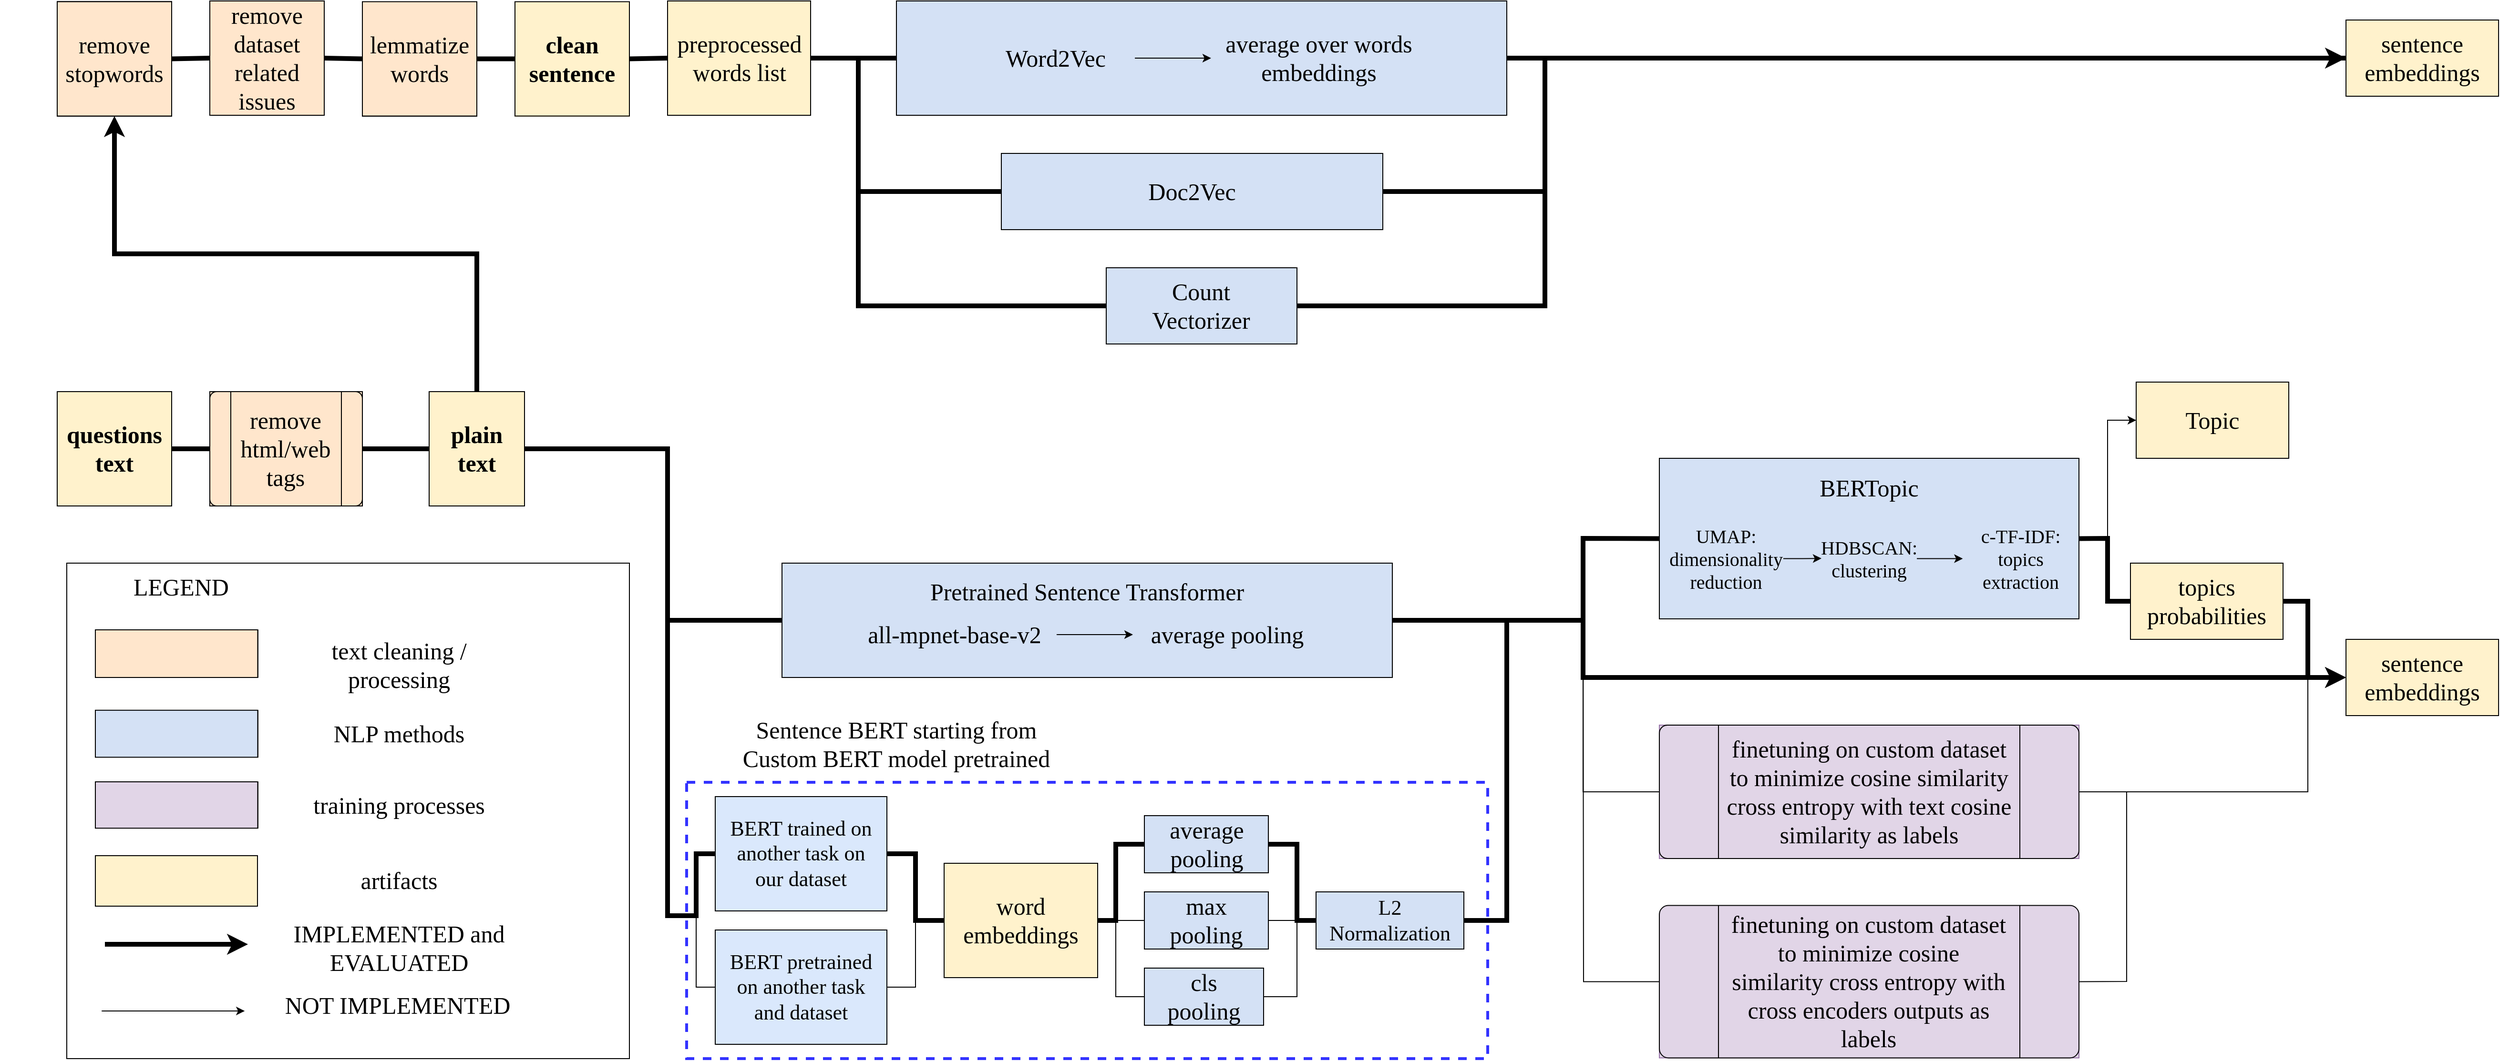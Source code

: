 <mxfile version="16.5.4" type="device"><diagram id="nDeZhJGPXsyKJvz89PCt" name="Page-1"><mxGraphModel dx="3961" dy="2309" grid="1" gridSize="10" guides="1" tooltips="1" connect="1" arrows="1" fold="1" page="1" pageScale="1" pageWidth="827" pageHeight="1169" math="0" shadow="0"><root><mxCell id="0"/><mxCell id="1" parent="0"/><mxCell id="hcBKe-42kqbEpDdULv_5-1" value="" style="group;fontFamily=Times New Roman;fontSize=25;" parent="1" vertex="1" connectable="0"><mxGeometry x="-1000" y="510" width="560" height="450" as="geometry"/></mxCell><mxCell id="hcBKe-42kqbEpDdULv_5-4" value="" style="rounded=0;whiteSpace=wrap;html=1;fontFamily=Times New Roman;fontSize=25;" parent="hcBKe-42kqbEpDdULv_5-1" vertex="1"><mxGeometry x="-30" y="-70" width="590" height="520" as="geometry"/></mxCell><mxCell id="NNbQHf550vKcwwoaudly-196" value="" style="verticalLabelPosition=bottom;verticalAlign=top;html=1;shape=process;whiteSpace=wrap;rounded=1;size=0;arcSize=0;fillColor=#ffe6cc;fontSize=25;strokeColor=#000000;fontStyle=0;fontFamily=Times New Roman;" parent="hcBKe-42kqbEpDdULv_5-1" vertex="1"><mxGeometry width="170.36" height="50" as="geometry"/></mxCell><mxCell id="NNbQHf550vKcwwoaudly-198" value="text cleaning / processing" style="text;html=1;strokeColor=none;fillColor=none;align=center;verticalAlign=middle;whiteSpace=wrap;rounded=0;dashed=1;fontFamily=Times New Roman;fontSize=25;fontStyle=0" parent="hcBKe-42kqbEpDdULv_5-1" vertex="1"><mxGeometry x="200.003" y="23.056" width="236.607" height="27.667" as="geometry"/></mxCell><mxCell id="NNbQHf550vKcwwoaudly-199" value="" style="verticalLabelPosition=bottom;verticalAlign=top;html=1;shape=process;whiteSpace=wrap;rounded=1;size=0;arcSize=0;fillColor=#D4E1F5;fontSize=25;strokeColor=#000000;fontStyle=0;fontFamily=Times New Roman;" parent="hcBKe-42kqbEpDdULv_5-1" vertex="1"><mxGeometry y="84.39" width="170.36" height="49.33" as="geometry"/></mxCell><mxCell id="NNbQHf550vKcwwoaudly-201" value="NLP methods" style="text;html=1;strokeColor=none;fillColor=none;align=center;verticalAlign=middle;whiteSpace=wrap;rounded=0;dashed=1;fontFamily=Times New Roman;fontSize=25;fontStyle=0" parent="hcBKe-42kqbEpDdULv_5-1" vertex="1"><mxGeometry x="200.003" y="95.222" width="236.607" height="27.667" as="geometry"/></mxCell><mxCell id="NNbQHf550vKcwwoaudly-202" value="" style="verticalLabelPosition=bottom;verticalAlign=top;html=1;shape=process;whiteSpace=wrap;rounded=1;size=0;arcSize=0;fillColor=#e1d5e7;fontSize=25;strokeColor=#000000;fontStyle=0;fontFamily=Times New Roman;" parent="hcBKe-42kqbEpDdULv_5-1" vertex="1"><mxGeometry y="159.5" width="170.36" height="48.67" as="geometry"/></mxCell><mxCell id="NNbQHf550vKcwwoaudly-204" value="training processes" style="text;html=1;strokeColor=none;fillColor=none;align=center;verticalAlign=middle;whiteSpace=wrap;rounded=0;dashed=1;fontFamily=Times New Roman;fontSize=25;fontStyle=0" parent="hcBKe-42kqbEpDdULv_5-1" vertex="1"><mxGeometry x="200.003" y="169.999" width="236.607" height="27.667" as="geometry"/></mxCell><mxCell id="NNbQHf550vKcwwoaudly-207" value="artifacts" style="text;html=1;strokeColor=none;fillColor=none;align=center;verticalAlign=middle;whiteSpace=wrap;rounded=0;dashed=1;fontFamily=Times New Roman;fontSize=25;" parent="hcBKe-42kqbEpDdULv_5-1" vertex="1"><mxGeometry x="200.003" y="249.666" width="236.607" height="27.667" as="geometry"/></mxCell><mxCell id="NNbQHf550vKcwwoaudly-208" value="" style="group;fillColor=#fff2cc;strokeColor=#d6b656;fontSize=25;fontFamily=Times New Roman;" parent="hcBKe-42kqbEpDdULv_5-1" vertex="1" connectable="0"><mxGeometry x="14.2" y="237" width="150" height="53" as="geometry"/></mxCell><mxCell id="NNbQHf550vKcwwoaudly-209" value="" style="rounded=0;whiteSpace=wrap;html=1;fillColor=#FFF2CC;fontSize=25;fontFamily=Times New Roman;" parent="NNbQHf550vKcwwoaudly-208" vertex="1"><mxGeometry x="-14.2" width="170" height="53" as="geometry"/></mxCell><mxCell id="EzUoiIxfCFJg-sRHyLlN-47" value="IMPLEMENTED and EVALUATED" style="text;html=1;strokeColor=none;fillColor=none;align=center;verticalAlign=middle;whiteSpace=wrap;rounded=0;dashed=1;fontFamily=Times New Roman;fontSize=25;" vertex="1" parent="hcBKe-42kqbEpDdULv_5-1"><mxGeometry x="200.003" y="319.996" width="236.607" height="27.667" as="geometry"/></mxCell><mxCell id="EzUoiIxfCFJg-sRHyLlN-49" value="NOT IMPLEMENTED" style="text;html=1;strokeColor=none;fillColor=none;align=center;verticalAlign=middle;whiteSpace=wrap;rounded=0;dashed=1;fontFamily=Times New Roman;fontSize=25;" vertex="1" parent="hcBKe-42kqbEpDdULv_5-1"><mxGeometry x="196.61" y="380" width="240" height="27.67" as="geometry"/></mxCell><mxCell id="NNbQHf550vKcwwoaudly-92" value="" style="rounded=0;whiteSpace=wrap;html=1;fontSize=25;dashed=1;strokeWidth=3;fillColor=none;strokeColor=#3333FF;fontStyle=0;fontFamily=Times New Roman;" parent="1" vertex="1"><mxGeometry x="-380" y="670" width="840" height="290" as="geometry"/></mxCell><mxCell id="KlEuVVVh2G8_SpMpbiah-8" value="" style="group;fillColor=#fff2cc;strokeColor=#d6b656;fontSize=25;fontStyle=0;fontFamily=Times New Roman;" parent="1" vertex="1" connectable="0"><mxGeometry x="-1040" y="260" width="120" height="120" as="geometry"/></mxCell><mxCell id="KlEuVVVh2G8_SpMpbiah-6" value="" style="rounded=0;whiteSpace=wrap;html=1;fillColor=#FFF2CC;fontSize=25;fontStyle=0;fontFamily=Times New Roman;" parent="KlEuVVVh2G8_SpMpbiah-8" vertex="1"><mxGeometry width="120" height="120.0" as="geometry"/></mxCell><mxCell id="KlEuVVVh2G8_SpMpbiah-7" value="&lt;span style=&quot;font-size: 25px;&quot;&gt;questions text&lt;br style=&quot;font-size: 25px;&quot;&gt;&lt;/span&gt;" style="text;html=1;strokeColor=none;fillColor=none;align=center;verticalAlign=middle;whiteSpace=wrap;rounded=0;fontSize=25;fontStyle=1;fontFamily=Times New Roman;" parent="KlEuVVVh2G8_SpMpbiah-8" vertex="1"><mxGeometry x="30" y="30.0" width="60" height="60.0" as="geometry"/></mxCell><mxCell id="KlEuVVVh2G8_SpMpbiah-15" value="" style="endArrow=none;html=1;rounded=0;entryX=0;entryY=0.5;entryDx=0;entryDy=0;fontSize=25;fontStyle=0;fontFamily=Times New Roman;strokeWidth=5;" parent="1" target="2s_SapKB533Y1d94DlZl-34" edge="1"><mxGeometry width="50" height="50" relative="1" as="geometry"><mxPoint x="-400" y="430" as="sourcePoint"/><mxPoint x="-320" y="450" as="targetPoint"/><Array as="points"><mxPoint x="-400" y="500"/></Array></mxGeometry></mxCell><mxCell id="KlEuVVVh2G8_SpMpbiah-49" value="" style="group;fillColor=#ffe6cc;strokeColor=#000000;fontSize=25;fontStyle=0;fontFamily=Times New Roman;" parent="1" vertex="1" connectable="0"><mxGeometry x="-1040" y="-149.23" width="120" height="120" as="geometry"/></mxCell><mxCell id="KlEuVVVh2G8_SpMpbiah-55" value="" style="group;fillColor=#ffe6cc;strokeColor=#000000;fontSize=25;fontStyle=0;fontFamily=Times New Roman;" parent="KlEuVVVh2G8_SpMpbiah-49" vertex="1" connectable="0"><mxGeometry width="120" height="120" as="geometry"/></mxCell><mxCell id="KlEuVVVh2G8_SpMpbiah-50" value="" style="verticalLabelPosition=bottom;verticalAlign=top;html=1;shape=process;whiteSpace=wrap;rounded=1;size=0;arcSize=0;fillColor=#ffe6cc;strokeColor=#000000;fontSize=25;fontStyle=0;fontFamily=Times New Roman;" parent="KlEuVVVh2G8_SpMpbiah-55" vertex="1"><mxGeometry width="120" height="120" as="geometry"/></mxCell><mxCell id="KlEuVVVh2G8_SpMpbiah-51" value="&lt;span style=&quot;font-size: 25px;&quot;&gt;remove stopwords&lt;/span&gt;" style="text;html=1;strokeColor=none;fillColor=#ffe6cc;align=center;verticalAlign=middle;whiteSpace=wrap;rounded=0;fontSize=25;fontStyle=0;fontFamily=Times New Roman;" parent="KlEuVVVh2G8_SpMpbiah-55" vertex="1"><mxGeometry x="40" y="30" width="40" height="60" as="geometry"/></mxCell><mxCell id="KlEuVVVh2G8_SpMpbiah-52" value="" style="endArrow=none;html=1;rounded=0;exitX=1;exitY=0.5;exitDx=0;exitDy=0;entryX=0;entryY=0.5;entryDx=0;entryDy=0;fontSize=25;fontStyle=0;fontFamily=Times New Roman;strokeWidth=5;" parent="1" source="KlEuVVVh2G8_SpMpbiah-6" target="KlEuVVVh2G8_SpMpbiah-135" edge="1"><mxGeometry width="50" height="50" relative="1" as="geometry"><mxPoint x="-720" y="490" as="sourcePoint"/><mxPoint x="-780" y="340" as="targetPoint"/></mxGeometry></mxCell><mxCell id="KlEuVVVh2G8_SpMpbiah-61" value="" style="group;fillColor=#ffe6cc;strokeColor=#000000;fontSize=25;fontStyle=0;fontFamily=Times New Roman;" parent="1" vertex="1" connectable="0"><mxGeometry x="-880" y="-130" width="120" height="100" as="geometry"/></mxCell><mxCell id="KlEuVVVh2G8_SpMpbiah-62" value="" style="group;fillColor=#ffe6cc;strokeColor=#000000;fontSize=25;fontStyle=0;fontFamily=Times New Roman;" parent="KlEuVVVh2G8_SpMpbiah-61" vertex="1" connectable="0"><mxGeometry width="120" height="100" as="geometry"/></mxCell><mxCell id="KlEuVVVh2G8_SpMpbiah-63" value="" style="verticalLabelPosition=bottom;verticalAlign=top;html=1;shape=process;whiteSpace=wrap;rounded=1;size=0;arcSize=0;fillColor=#ffe6cc;strokeColor=#000000;fontSize=25;fontStyle=0;fontFamily=Times New Roman;" parent="KlEuVVVh2G8_SpMpbiah-62" vertex="1"><mxGeometry y="-20" width="120" height="120" as="geometry"/></mxCell><mxCell id="KlEuVVVh2G8_SpMpbiah-64" value="&lt;span style=&quot;font-size: 25px;&quot;&gt;remove dataset related issues&lt;br style=&quot;font-size: 25px;&quot;&gt;&lt;/span&gt;" style="text;html=1;strokeColor=none;fillColor=#ffe6cc;align=center;verticalAlign=middle;whiteSpace=wrap;rounded=0;fontSize=25;fontStyle=0;fontFamily=Times New Roman;" parent="KlEuVVVh2G8_SpMpbiah-62" vertex="1"><mxGeometry x="20" y="20" width="80" height="40" as="geometry"/></mxCell><mxCell id="KlEuVVVh2G8_SpMpbiah-69" value="" style="group;fillColor=#ffe6cc;strokeColor=#000000;fontSize=25;fontStyle=0;fontFamily=Times New Roman;" parent="1" vertex="1" connectable="0"><mxGeometry x="-720" y="-119.23" width="120" height="90" as="geometry"/></mxCell><mxCell id="KlEuVVVh2G8_SpMpbiah-70" value="" style="group;fillColor=#ffe6cc;strokeColor=#000000;fontSize=25;fontStyle=0;fontFamily=Times New Roman;" parent="KlEuVVVh2G8_SpMpbiah-69" vertex="1" connectable="0"><mxGeometry width="120" height="90" as="geometry"/></mxCell><mxCell id="KlEuVVVh2G8_SpMpbiah-71" value="" style="verticalLabelPosition=bottom;verticalAlign=top;html=1;shape=process;whiteSpace=wrap;rounded=1;size=0;arcSize=0;fillColor=#ffe6cc;strokeColor=#000000;fontSize=25;fontStyle=0;fontFamily=Times New Roman;" parent="KlEuVVVh2G8_SpMpbiah-70" vertex="1"><mxGeometry y="-30" width="120" height="120" as="geometry"/></mxCell><mxCell id="KlEuVVVh2G8_SpMpbiah-72" value="&lt;span style=&quot;font-size: 25px;&quot;&gt;lemmatize words&lt;br style=&quot;font-size: 25px;&quot;&gt;&lt;/span&gt;" style="text;html=1;strokeColor=none;fillColor=#ffe6cc;align=center;verticalAlign=middle;whiteSpace=wrap;rounded=0;fontSize=25;fontStyle=0;fontFamily=Times New Roman;" parent="KlEuVVVh2G8_SpMpbiah-70" vertex="1"><mxGeometry x="20" y="15" width="80" height="30" as="geometry"/></mxCell><mxCell id="KlEuVVVh2G8_SpMpbiah-75" value="" style="endArrow=none;html=1;rounded=0;exitX=1;exitY=0.5;exitDx=0;exitDy=0;entryX=0;entryY=0.5;entryDx=0;entryDy=0;fillColor=#ffe6cc;strokeColor=#000000;fontSize=25;fontStyle=0;fontFamily=Times New Roman;strokeWidth=5;" parent="1" source="KlEuVVVh2G8_SpMpbiah-50" target="KlEuVVVh2G8_SpMpbiah-63" edge="1"><mxGeometry width="50" height="50" relative="1" as="geometry"><mxPoint x="-580" y="100.77" as="sourcePoint"/><mxPoint x="-530" y="50.77" as="targetPoint"/></mxGeometry></mxCell><mxCell id="KlEuVVVh2G8_SpMpbiah-76" value="" style="endArrow=none;html=1;rounded=0;exitX=1;exitY=0.5;exitDx=0;exitDy=0;entryX=0;entryY=0.5;entryDx=0;entryDy=0;fillColor=#ffe6cc;strokeColor=#000000;fontSize=25;fontStyle=0;fontFamily=Times New Roman;strokeWidth=5;" parent="1" source="KlEuVVVh2G8_SpMpbiah-63" target="KlEuVVVh2G8_SpMpbiah-71" edge="1"><mxGeometry width="50" height="50" relative="1" as="geometry"><mxPoint x="-570" y="10.77" as="sourcePoint"/><mxPoint x="-530" y="10.77" as="targetPoint"/></mxGeometry></mxCell><mxCell id="KlEuVVVh2G8_SpMpbiah-82" value="" style="group;fillColor=#fff2cc;strokeColor=#d6b656;fontSize=25;fontStyle=1;fontFamily=Times New Roman;" parent="1" vertex="1" connectable="0"><mxGeometry x="-650" y="260" width="100" height="120" as="geometry"/></mxCell><mxCell id="KlEuVVVh2G8_SpMpbiah-83" value="" style="rounded=0;whiteSpace=wrap;html=1;fillColor=#FFF2CC;fontSize=25;fontStyle=0;fontFamily=Times New Roman;" parent="KlEuVVVh2G8_SpMpbiah-82" vertex="1"><mxGeometry width="100" height="120" as="geometry"/></mxCell><mxCell id="KlEuVVVh2G8_SpMpbiah-84" value="&lt;span style=&quot;font-size: 25px;&quot;&gt;plain text&lt;br style=&quot;font-size: 25px;&quot;&gt;&lt;/span&gt;" style="text;html=1;strokeColor=none;fillColor=none;align=center;verticalAlign=middle;whiteSpace=wrap;rounded=0;fontSize=25;fontStyle=1;fontFamily=Times New Roman;" parent="KlEuVVVh2G8_SpMpbiah-82" vertex="1"><mxGeometry x="25" y="30" width="50" height="60" as="geometry"/></mxCell><mxCell id="KlEuVVVh2G8_SpMpbiah-86" value="" style="endArrow=none;html=1;rounded=0;exitX=1;exitY=0.5;exitDx=0;exitDy=0;entryX=0;entryY=0.5;entryDx=0;entryDy=0;fontSize=25;fontStyle=0;fontFamily=Times New Roman;strokeWidth=5;" parent="1" source="KlEuVVVh2G8_SpMpbiah-135" target="KlEuVVVh2G8_SpMpbiah-83" edge="1"><mxGeometry width="50" height="50" relative="1" as="geometry"><mxPoint x="-580" y="340" as="sourcePoint"/><mxPoint x="-110" y="480" as="targetPoint"/></mxGeometry></mxCell><mxCell id="KlEuVVVh2G8_SpMpbiah-113" value="" style="endArrow=none;html=1;rounded=0;entryX=0;entryY=0.5;entryDx=0;entryDy=0;fontSize=25;fontStyle=0;fontFamily=Times New Roman;exitX=1;exitY=0.5;exitDx=0;exitDy=0;" parent="1" target="KlEuVVVh2G8_SpMpbiah-119" edge="1" source="NNbQHf550vKcwwoaudly-45"><mxGeometry width="50" height="50" relative="1" as="geometry"><mxPoint x="560" y="460" as="sourcePoint"/><mxPoint x="1000" y="419.23" as="targetPoint"/><Array as="points"><mxPoint x="1130" y="879"/><mxPoint x="1130" y="680"/><mxPoint x="1320" y="680"/><mxPoint x="1320" y="560"/></Array></mxGeometry></mxCell><mxCell id="KlEuVVVh2G8_SpMpbiah-117" value="" style="group;fillColor=#fff2cc;strokeColor=#d6b656;fontSize=25;fontStyle=0;fontFamily=Times New Roman;" parent="1" vertex="1" connectable="0"><mxGeometry x="1360" y="520" width="160" height="80" as="geometry"/></mxCell><mxCell id="KlEuVVVh2G8_SpMpbiah-118" value="" style="rounded=0;whiteSpace=wrap;html=1;fillColor=#FFF2CC;fontSize=25;fontStyle=0;fontFamily=Times New Roman;" parent="KlEuVVVh2G8_SpMpbiah-117" vertex="1"><mxGeometry width="160" height="80" as="geometry"/></mxCell><mxCell id="KlEuVVVh2G8_SpMpbiah-119" value="&lt;span style=&quot;font-size: 25px&quot;&gt;sentence &lt;br&gt;embeddings&lt;/span&gt;" style="text;html=1;strokeColor=none;fillColor=none;align=center;verticalAlign=middle;whiteSpace=wrap;rounded=0;fontSize=25;fontStyle=0;fontFamily=Times New Roman;" parent="KlEuVVVh2G8_SpMpbiah-117" vertex="1"><mxGeometry y="20" width="160" height="40" as="geometry"/></mxCell><mxCell id="KlEuVVVh2G8_SpMpbiah-133" value="" style="group;fillColor=#ffe6cc;strokeColor=#000000;fontSize=25;fontStyle=0;fontFamily=Times New Roman;" parent="1" vertex="1" connectable="0"><mxGeometry x="-880" y="260" width="160" height="120" as="geometry"/></mxCell><mxCell id="KlEuVVVh2G8_SpMpbiah-134" value="" style="group;fillColor=#ffe6cc;strokeColor=#000000;fontSize=25;fontStyle=0;fontFamily=Times New Roman;" parent="KlEuVVVh2G8_SpMpbiah-133" vertex="1" connectable="0"><mxGeometry width="160" height="120.0" as="geometry"/></mxCell><mxCell id="KlEuVVVh2G8_SpMpbiah-135" value="" style="verticalLabelPosition=bottom;verticalAlign=top;html=1;shape=process;whiteSpace=wrap;rounded=1;size=0.14;arcSize=6;fillColor=#ffe6cc;strokeColor=#000000;fontSize=25;fontStyle=0;fontFamily=Times New Roman;" parent="KlEuVVVh2G8_SpMpbiah-134" vertex="1"><mxGeometry width="160" height="120.0" as="geometry"/></mxCell><mxCell id="KlEuVVVh2G8_SpMpbiah-136" value="&lt;span style=&quot;font-size: 25px;&quot;&gt;remove html/web tags&lt;/span&gt;" style="text;html=1;strokeColor=none;fillColor=#ffe6cc;align=center;verticalAlign=middle;whiteSpace=wrap;rounded=0;fontSize=25;fontStyle=0;fontFamily=Times New Roman;" parent="KlEuVVVh2G8_SpMpbiah-134" vertex="1"><mxGeometry x="53.333" y="30.0" width="53.333" height="60.0" as="geometry"/></mxCell><mxCell id="2s_SapKB533Y1d94DlZl-6" value="" style="endArrow=none;html=1;rounded=0;exitX=1;exitY=0.5;exitDx=0;exitDy=0;entryX=0;entryY=0.5;entryDx=0;entryDy=0;fontSize=25;fontStyle=0;fontFamily=Times New Roman;" parent="1" source="2s_SapKB533Y1d94DlZl-42" target="KlEuVVVh2G8_SpMpbiah-118" edge="1"><mxGeometry width="50" height="50" relative="1" as="geometry"><mxPoint x="920" y="59.23" as="sourcePoint"/><mxPoint x="1040" y="639.23" as="targetPoint"/><Array as="points"><mxPoint x="1320" y="680"/><mxPoint x="1320" y="560"/></Array></mxGeometry></mxCell><mxCell id="2s_SapKB533Y1d94DlZl-33" value="" style="group;fillColor=#D4E1F5;fontSize=25;fontStyle=0;fontFamily=Times New Roman;" parent="1" vertex="1" connectable="0"><mxGeometry x="-280" y="440" width="640" height="120" as="geometry"/></mxCell><mxCell id="2s_SapKB533Y1d94DlZl-34" value="" style="verticalLabelPosition=bottom;verticalAlign=top;html=1;shape=process;whiteSpace=wrap;rounded=1;size=0;arcSize=0;fillColor=#D4E1F5;fontSize=25;fontStyle=0;fontFamily=Times New Roman;" parent="2s_SapKB533Y1d94DlZl-33" vertex="1"><mxGeometry width="640" height="120.0" as="geometry"/></mxCell><mxCell id="2s_SapKB533Y1d94DlZl-35" value="&lt;font style=&quot;font-size: 25px;&quot;&gt;Pretrained &lt;/font&gt;&lt;span style=&quot;font-size: 25px;&quot;&gt;&lt;font style=&quot;font-size: 25px;&quot;&gt;Sentence Transformer&lt;/font&gt;&lt;br style=&quot;font-size: 25px;&quot;&gt;&lt;/span&gt;" style="text;html=1;strokeColor=none;fillColor=none;align=center;verticalAlign=middle;whiteSpace=wrap;rounded=0;fontSize=25;fontStyle=0;fontFamily=Times New Roman;" parent="2s_SapKB533Y1d94DlZl-33" vertex="1"><mxGeometry x="73.936" width="492.112" height="60.0" as="geometry"/></mxCell><mxCell id="2s_SapKB533Y1d94DlZl-36" value="&lt;div style=&quot;font-size: 25px;&quot;&gt;&lt;font style=&quot;font-size: 25px;&quot;&gt;average pooling&lt;/font&gt;&lt;/div&gt;" style="text;html=1;strokeColor=none;fillColor=none;align=center;verticalAlign=middle;whiteSpace=wrap;rounded=0;fontSize=25;fontStyle=0;fontFamily=Times New Roman;" parent="2s_SapKB533Y1d94DlZl-33" vertex="1"><mxGeometry x="368" y="45" width="198.048" height="60.0" as="geometry"/></mxCell><mxCell id="NNbQHf550vKcwwoaudly-138" style="edgeStyle=orthogonalEdgeStyle;rounded=0;orthogonalLoop=1;jettySize=auto;html=1;entryX=0;entryY=0.5;entryDx=0;entryDy=0;fontFamily=Times New Roman;fontSize=25;fontStyle=0" parent="2s_SapKB533Y1d94DlZl-33" source="2s_SapKB533Y1d94DlZl-38" target="2s_SapKB533Y1d94DlZl-36" edge="1"><mxGeometry relative="1" as="geometry"/></mxCell><mxCell id="2s_SapKB533Y1d94DlZl-38" value="&lt;div style=&quot;font-size: 25px;&quot;&gt;&lt;font style=&quot;font-size: 25px;&quot;&gt;all-mpnet-base-v2&lt;/font&gt;&lt;/div&gt;" style="text;html=1;strokeColor=none;fillColor=none;align=center;verticalAlign=middle;whiteSpace=wrap;rounded=0;fontSize=25;fontStyle=0;fontFamily=Times New Roman;" parent="2s_SapKB533Y1d94DlZl-33" vertex="1"><mxGeometry x="73.936" y="45" width="214.064" height="60.0" as="geometry"/></mxCell><mxCell id="2s_SapKB533Y1d94DlZl-41" value="" style="group;fillColor=#E1D5E7;strokeColor=#9673a6;fontSize=25;fontStyle=0;fontFamily=Times New Roman;" parent="1" vertex="1" connectable="0"><mxGeometry x="640" y="610" width="440" height="140" as="geometry"/></mxCell><mxCell id="2s_SapKB533Y1d94DlZl-42" value="" style="verticalLabelPosition=bottom;verticalAlign=top;html=1;shape=process;whiteSpace=wrap;rounded=1;size=0.14;arcSize=6;fillColor=#E1D5E7;fontSize=25;fontStyle=0;fontFamily=Times New Roman;" parent="2s_SapKB533Y1d94DlZl-41" vertex="1"><mxGeometry width="440.0" height="140" as="geometry"/></mxCell><mxCell id="2s_SapKB533Y1d94DlZl-43" value="&lt;span style=&quot;font-size: 25px;&quot;&gt;finetuning on custom dataset to minimize cosine similarity cross entropy with text cosine similarity as labels&lt;/span&gt;" style="text;html=1;strokeColor=none;fillColor=#E1D5E7;align=center;verticalAlign=middle;whiteSpace=wrap;rounded=0;fontSize=25;fontStyle=0;fontFamily=Times New Roman;" parent="2s_SapKB533Y1d94DlZl-41" vertex="1"><mxGeometry x="63.046" y="35" width="313.893" height="70" as="geometry"/></mxCell><mxCell id="2s_SapKB533Y1d94DlZl-45" value="" style="endArrow=none;html=1;rounded=0;fontFamily=Times New Roman;fontSize=25;fontColor=#000000;entryX=0;entryY=0.5;entryDx=0;entryDy=0;fontStyle=0" parent="1" target="2s_SapKB533Y1d94DlZl-42" edge="1"><mxGeometry width="50" height="50" relative="1" as="geometry"><mxPoint x="560" y="500" as="sourcePoint"/><mxPoint x="600" y="699.23" as="targetPoint"/><Array as="points"><mxPoint x="560" y="680"/></Array></mxGeometry></mxCell><mxCell id="NNbQHf550vKcwwoaudly-2" value="" style="endArrow=none;html=1;rounded=0;entryX=0;entryY=0.5;entryDx=0;entryDy=0;fontSize=25;fontStyle=0;fontFamily=Times New Roman;" parent="1" target="NNbQHf550vKcwwoaudly-12" edge="1"><mxGeometry width="50" height="50" relative="1" as="geometry"><mxPoint x="-400" y="320" as="sourcePoint"/><mxPoint x="-240" y="730" as="targetPoint"/><Array as="points"><mxPoint x="-400" y="810"/><mxPoint x="-370" y="810"/><mxPoint x="-370" y="885"/></Array></mxGeometry></mxCell><mxCell id="NNbQHf550vKcwwoaudly-3" value="" style="group;fillColor=#dae8fc;fontSize=25;fontStyle=0;fontFamily=Times New Roman;strokeColor=#000000;" parent="1" vertex="1" connectable="0"><mxGeometry x="-350" y="685" width="180" height="120" as="geometry"/></mxCell><mxCell id="NNbQHf550vKcwwoaudly-4" value="" style="verticalLabelPosition=bottom;verticalAlign=top;html=1;shape=process;whiteSpace=wrap;rounded=1;size=0;arcSize=0;fillColor=#dae8fc;fontSize=25;fontStyle=0;fontFamily=Times New Roman;strokeColor=#000000;" parent="NNbQHf550vKcwwoaudly-3" vertex="1"><mxGeometry width="180" height="120" as="geometry"/></mxCell><mxCell id="NNbQHf550vKcwwoaudly-5" value="&lt;span style=&quot;font-size: 22px&quot;&gt;BERT trained &lt;/span&gt;on another task on our dataset" style="text;html=1;strokeColor=none;fillColor=#dae8fc;align=center;verticalAlign=middle;whiteSpace=wrap;rounded=0;fontSize=22;fontStyle=0;fontFamily=Times New Roman;" parent="NNbQHf550vKcwwoaudly-3" vertex="1"><mxGeometry x="10" y="40" width="160" height="40" as="geometry"/></mxCell><mxCell id="NNbQHf550vKcwwoaudly-6" value="" style="endArrow=none;html=1;rounded=0;exitX=1;exitY=0.5;exitDx=0;exitDy=0;entryX=0;entryY=0.5;entryDx=0;entryDy=0;fontSize=25;fontStyle=0;fontFamily=Times New Roman;" parent="1" source="NNbQHf550vKcwwoaudly-12" target="NNbQHf550vKcwwoaudly-9" edge="1"><mxGeometry width="50" height="50" relative="1" as="geometry"><mxPoint x="-109" y="695" as="sourcePoint"/><mxPoint x="-9" y="735" as="targetPoint"/><Array as="points"><mxPoint x="-140" y="885"/><mxPoint x="-140" y="815"/></Array></mxGeometry></mxCell><mxCell id="NNbQHf550vKcwwoaudly-7" value="" style="endArrow=none;html=1;rounded=0;exitX=1;exitY=0.5;exitDx=0;exitDy=0;entryX=0;entryY=0.5;entryDx=0;entryDy=0;fontSize=25;fontStyle=0;fontFamily=Times New Roman;strokeWidth=5;" parent="1" source="NNbQHf550vKcwwoaudly-4" target="NNbQHf550vKcwwoaudly-9" edge="1"><mxGeometry width="50" height="50" relative="1" as="geometry"><mxPoint x="-99" y="705" as="sourcePoint"/><mxPoint x="-9" y="735" as="targetPoint"/><Array as="points"><mxPoint x="-140" y="745"/><mxPoint x="-140" y="815"/></Array></mxGeometry></mxCell><mxCell id="NNbQHf550vKcwwoaudly-8" value="" style="group;fillColor=#fff2cc;strokeColor=#d6b656;fontSize=25;fontStyle=0;fontFamily=Times New Roman;" parent="1" vertex="1" connectable="0"><mxGeometry x="-110" y="755" width="161" height="120" as="geometry"/></mxCell><mxCell id="NNbQHf550vKcwwoaudly-9" value="" style="rounded=0;whiteSpace=wrap;html=1;fillColor=#FFF2CC;fontSize=25;fontStyle=0;fontFamily=Times New Roman;" parent="NNbQHf550vKcwwoaudly-8" vertex="1"><mxGeometry width="161.0" height="120" as="geometry"/></mxCell><mxCell id="NNbQHf550vKcwwoaudly-10" value="&lt;span style=&quot;font-size: 25px&quot;&gt;word &lt;br&gt;embeddings&lt;/span&gt;" style="text;html=1;strokeColor=none;fillColor=none;align=center;verticalAlign=middle;whiteSpace=wrap;rounded=0;fontSize=25;fontStyle=0;fontFamily=Times New Roman;" parent="NNbQHf550vKcwwoaudly-8" vertex="1"><mxGeometry y="30" width="161.0" height="60" as="geometry"/></mxCell><mxCell id="NNbQHf550vKcwwoaudly-11" value="" style="group;fillColor=#dae8fc;fontSize=25;fontStyle=0;fontFamily=Times New Roman;strokeColor=#6c8ebf;" parent="1" vertex="1" connectable="0"><mxGeometry x="-350" y="825" width="180" height="120" as="geometry"/></mxCell><mxCell id="NNbQHf550vKcwwoaudly-12" value="" style="verticalLabelPosition=bottom;verticalAlign=top;html=1;shape=process;whiteSpace=wrap;rounded=1;size=0;arcSize=0;fillColor=#dae8fc;fontSize=25;fontStyle=0;fontFamily=Times New Roman;strokeColor=#000000;" parent="NNbQHf550vKcwwoaudly-11" vertex="1"><mxGeometry width="180" height="120" as="geometry"/></mxCell><mxCell id="NNbQHf550vKcwwoaudly-13" value="&lt;span style=&quot;font-size: 22px&quot;&gt;BERT pretrained &lt;/span&gt;on another task and dataset" style="text;html=1;strokeColor=none;fillColor=#dae8fc;align=center;verticalAlign=middle;whiteSpace=wrap;rounded=0;fontSize=22;fontStyle=0;fontFamily=Times New Roman;" parent="NNbQHf550vKcwwoaudly-11" vertex="1"><mxGeometry x="5" y="40" width="170" height="40" as="geometry"/></mxCell><mxCell id="NNbQHf550vKcwwoaudly-14" value="" style="group;fillColor=#D4E1F5;fontSize=25;fontStyle=0;fontFamily=Times New Roman;" parent="1" vertex="1" connectable="0"><mxGeometry x="100" y="785" width="130" height="60" as="geometry"/></mxCell><mxCell id="NNbQHf550vKcwwoaudly-15" value="" style="verticalLabelPosition=bottom;verticalAlign=top;html=1;shape=process;whiteSpace=wrap;rounded=1;size=0;arcSize=0;fillColor=#D4E1F5;fontSize=25;fontStyle=0;fontFamily=Times New Roman;" parent="NNbQHf550vKcwwoaudly-14" vertex="1"><mxGeometry width="130" height="60" as="geometry"/></mxCell><mxCell id="NNbQHf550vKcwwoaudly-16" value="&lt;span style=&quot;font-size: 25px;&quot;&gt;max pooling&lt;/span&gt;" style="text;html=1;strokeColor=none;fillColor=none;align=center;verticalAlign=middle;whiteSpace=wrap;rounded=0;fontSize=25;fontStyle=0;fontFamily=Times New Roman;" parent="NNbQHf550vKcwwoaudly-14" vertex="1"><mxGeometry x="5" y="15" width="120" height="30" as="geometry"/></mxCell><mxCell id="NNbQHf550vKcwwoaudly-17" value="" style="endArrow=none;html=1;rounded=0;entryX=0;entryY=0.5;entryDx=0;entryDy=0;fontSize=25;fontStyle=0;fontFamily=Times New Roman;exitX=1;exitY=0.5;exitDx=0;exitDy=0;strokeWidth=5;" parent="1" source="NNbQHf550vKcwwoaudly-10" target="NNbQHf550vKcwwoaudly-24" edge="1"><mxGeometry width="50" height="50" relative="1" as="geometry"><mxPoint x="154" y="735" as="sourcePoint"/><mxPoint x="234" y="715" as="targetPoint"/><Array as="points"><mxPoint x="70" y="815"/><mxPoint x="70" y="735"/><mxPoint x="194" y="735"/></Array></mxGeometry></mxCell><mxCell id="NNbQHf550vKcwwoaudly-18" value="" style="endArrow=none;html=1;rounded=0;entryX=0;entryY=0.5;entryDx=0;entryDy=0;fontSize=25;fontStyle=0;fontFamily=Times New Roman;exitX=1;exitY=0.5;exitDx=0;exitDy=0;" parent="1" source="NNbQHf550vKcwwoaudly-10" target="NNbQHf550vKcwwoaudly-21" edge="1"><mxGeometry width="50" height="50" relative="1" as="geometry"><mxPoint x="154" y="895" as="sourcePoint"/><mxPoint x="234" y="915" as="targetPoint"/><Array as="points"><mxPoint x="70" y="815"/><mxPoint x="70" y="895"/><mxPoint x="194" y="895"/></Array></mxGeometry></mxCell><mxCell id="NNbQHf550vKcwwoaudly-19" value="" style="endArrow=none;html=1;rounded=0;exitX=1;exitY=0.5;exitDx=0;exitDy=0;entryX=0;entryY=0.5;entryDx=0;entryDy=0;fontSize=25;fontStyle=0;fontFamily=Times New Roman;" parent="1" source="NNbQHf550vKcwwoaudly-10" target="NNbQHf550vKcwwoaudly-15" edge="1"><mxGeometry width="50" height="50" relative="1" as="geometry"><mxPoint x="70" y="815" as="sourcePoint"/><mxPoint x="224" y="825" as="targetPoint"/><Array as="points"/></mxGeometry></mxCell><mxCell id="NNbQHf550vKcwwoaudly-20" value="" style="group;fillColor=#D4E1F5;fontSize=25;fontStyle=0;fontFamily=Times New Roman;" parent="1" vertex="1" connectable="0"><mxGeometry x="100" y="865" width="125" height="60" as="geometry"/></mxCell><mxCell id="NNbQHf550vKcwwoaudly-21" value="" style="verticalLabelPosition=bottom;verticalAlign=top;html=1;shape=process;whiteSpace=wrap;rounded=1;size=0;arcSize=0;fillColor=#D4E1F5;fontSize=25;fontStyle=0;fontFamily=Times New Roman;" parent="NNbQHf550vKcwwoaudly-20" vertex="1"><mxGeometry width="125" height="60" as="geometry"/></mxCell><mxCell id="NNbQHf550vKcwwoaudly-22" value="&lt;span style=&quot;font-size: 25px;&quot;&gt;cls pooling&lt;br style=&quot;font-size: 25px;&quot;&gt;&lt;/span&gt;" style="text;html=1;strokeColor=none;fillColor=none;align=center;verticalAlign=middle;whiteSpace=wrap;rounded=0;fontSize=25;fontStyle=0;fontFamily=Times New Roman;" parent="NNbQHf550vKcwwoaudly-20" vertex="1"><mxGeometry x="20.037" y="15" width="84.933" height="30" as="geometry"/></mxCell><mxCell id="NNbQHf550vKcwwoaudly-23" value="" style="group;fillColor=#D4E1F5;fontSize=25;fontStyle=0;fontFamily=Times New Roman;" parent="1" vertex="1" connectable="0"><mxGeometry x="100" y="705" width="130" height="60" as="geometry"/></mxCell><mxCell id="NNbQHf550vKcwwoaudly-24" value="" style="verticalLabelPosition=bottom;verticalAlign=top;html=1;shape=process;whiteSpace=wrap;rounded=1;size=0;arcSize=0;fillColor=#D4E1F5;fontSize=25;fontStyle=0;fontFamily=Times New Roman;" parent="NNbQHf550vKcwwoaudly-23" vertex="1"><mxGeometry width="130" height="60" as="geometry"/></mxCell><mxCell id="NNbQHf550vKcwwoaudly-25" value="&lt;span style=&quot;font-size: 25px;&quot;&gt;average pooling&lt;/span&gt;" style="text;html=1;strokeColor=none;fillColor=none;align=center;verticalAlign=middle;whiteSpace=wrap;rounded=0;fontSize=25;fontStyle=0;fontFamily=Times New Roman;" parent="NNbQHf550vKcwwoaudly-23" vertex="1"><mxGeometry x="21.667" y="15" width="86.667" height="30" as="geometry"/></mxCell><mxCell id="NNbQHf550vKcwwoaudly-26" value="" style="endArrow=none;html=1;rounded=0;exitX=1;exitY=0.5;exitDx=0;exitDy=0;fontSize=25;fontStyle=0;fontFamily=Times New Roman;entryX=0;entryY=0.5;entryDx=0;entryDy=0;strokeWidth=5;" parent="1" source="NNbQHf550vKcwwoaudly-24" target="NNbQHf550vKcwwoaudly-38" edge="1"><mxGeometry width="50" height="50" relative="1" as="geometry"><mxPoint x="404" y="705" as="sourcePoint"/><mxPoint x="270" y="815" as="targetPoint"/><Array as="points"><mxPoint x="260" y="735"/><mxPoint x="260" y="815"/></Array></mxGeometry></mxCell><mxCell id="NNbQHf550vKcwwoaudly-31" value="" style="endArrow=none;html=1;rounded=0;exitX=1;exitY=0.5;exitDx=0;exitDy=0;entryX=0;entryY=0.5;entryDx=0;entryDy=0;fontSize=25;fontStyle=0;fontFamily=Times New Roman;" parent="1" source="NNbQHf550vKcwwoaudly-21" target="NNbQHf550vKcwwoaudly-38" edge="1"><mxGeometry width="50" height="50" relative="1" as="geometry"><mxPoint x="294.0" y="895.0" as="sourcePoint"/><mxPoint x="454.0" y="815" as="targetPoint"/><Array as="points"><mxPoint x="260" y="895"/><mxPoint x="260" y="815"/></Array></mxGeometry></mxCell><mxCell id="NNbQHf550vKcwwoaudly-35" value="" style="endArrow=none;html=1;rounded=0;exitX=1;exitY=0.5;exitDx=0;exitDy=0;fillColor=#ffe6cc;strokeColor=#000000;entryX=0;entryY=0.5;entryDx=0;entryDy=0;fontSize=25;fontStyle=0;fontFamily=Times New Roman;strokeWidth=5;" parent="1" source="KlEuVVVh2G8_SpMpbiah-71" target="NNbQHf550vKcwwoaudly-63" edge="1"><mxGeometry width="50" height="50" relative="1" as="geometry"><mxPoint x="-490" y="10.77" as="sourcePoint"/><mxPoint x="-300" y="0.77" as="targetPoint"/></mxGeometry></mxCell><mxCell id="NNbQHf550vKcwwoaudly-37" value="" style="group;fillColor=#D4E1F5;fontSize=25;fontStyle=0;fontFamily=Times New Roman;" parent="1" vertex="1" connectable="0"><mxGeometry x="280" y="785" width="155" height="60" as="geometry"/></mxCell><mxCell id="NNbQHf550vKcwwoaudly-38" value="" style="verticalLabelPosition=bottom;verticalAlign=top;html=1;shape=process;whiteSpace=wrap;rounded=1;size=0;arcSize=0;fillColor=#D4E1F5;fontSize=25;fontStyle=0;fontFamily=Times New Roman;" parent="NNbQHf550vKcwwoaudly-37" vertex="1"><mxGeometry width="155" height="60" as="geometry"/></mxCell><mxCell id="NNbQHf550vKcwwoaudly-39" value="&lt;span style=&quot;font-size: 22px;&quot;&gt;L2 &lt;br style=&quot;font-size: 22px;&quot;&gt;Normalization&lt;/span&gt;" style="text;html=1;strokeColor=none;fillColor=none;align=center;verticalAlign=middle;whiteSpace=wrap;rounded=0;fontSize=22;fontStyle=0;fontFamily=Times New Roman;" parent="NNbQHf550vKcwwoaudly-37" vertex="1"><mxGeometry x="25.833" y="15" width="103.333" height="30" as="geometry"/></mxCell><mxCell id="NNbQHf550vKcwwoaudly-44" value="" style="group;fillColor=#E1D5E7;strokeColor=#9673a6;fontSize=25;fontStyle=0;fontFamily=Times New Roman;" parent="1" vertex="1" connectable="0"><mxGeometry x="640" y="819.23" width="440" height="140" as="geometry"/></mxCell><mxCell id="NNbQHf550vKcwwoaudly-45" value="" style="verticalLabelPosition=bottom;verticalAlign=top;html=1;shape=process;whiteSpace=wrap;rounded=1;size=0.14;arcSize=6;fillColor=#E1D5E7;fontSize=25;fontStyle=0;fontFamily=Times New Roman;" parent="NNbQHf550vKcwwoaudly-44" vertex="1"><mxGeometry y="-20" width="440" height="160" as="geometry"/></mxCell><mxCell id="NNbQHf550vKcwwoaudly-46" value="&lt;span style=&quot;font-size: 25px;&quot;&gt;finetuning on custom dataset to minimize cosine similarity cross entropy with cross encoders outputs as labels&lt;/span&gt;" style="text;html=1;strokeColor=none;fillColor=#E1D5E7;align=center;verticalAlign=middle;whiteSpace=wrap;rounded=0;fontSize=25;fontStyle=0;fontFamily=Times New Roman;" parent="NNbQHf550vKcwwoaudly-44" vertex="1"><mxGeometry x="73.333" y="30" width="293.333" height="60" as="geometry"/></mxCell><mxCell id="NNbQHf550vKcwwoaudly-53" value="" style="endArrow=none;html=1;rounded=0;exitX=1;exitY=0.5;exitDx=0;exitDy=0;fontSize=25;fontStyle=0;fontFamily=Times New Roman;strokeWidth=5;" parent="1" source="NNbQHf550vKcwwoaudly-38" edge="1"><mxGeometry width="50" height="50" relative="1" as="geometry"><mxPoint x="730" y="800" as="sourcePoint"/><mxPoint x="480" y="500" as="targetPoint"/><Array as="points"><mxPoint x="480" y="815"/></Array></mxGeometry></mxCell><mxCell id="NNbQHf550vKcwwoaudly-62" value="" style="group;fillColor=#fff2cc;strokeColor=#d6b656;fontSize=25;fontStyle=0;fontFamily=Times New Roman;" parent="1" vertex="1" connectable="0"><mxGeometry x="-560" y="-119.23" width="120" height="90" as="geometry"/></mxCell><mxCell id="NNbQHf550vKcwwoaudly-63" value="" style="rounded=0;whiteSpace=wrap;html=1;fillColor=#FFF2CC;fontSize=25;fontStyle=0;fontFamily=Times New Roman;" parent="NNbQHf550vKcwwoaudly-62" vertex="1"><mxGeometry y="-30" width="120" height="120" as="geometry"/></mxCell><mxCell id="NNbQHf550vKcwwoaudly-64" value="&lt;span style=&quot;font-size: 25px;&quot;&gt;clean sentence&lt;br style=&quot;font-size: 25px;&quot;&gt;&lt;/span&gt;" style="text;html=1;strokeColor=none;fillColor=none;align=center;verticalAlign=middle;whiteSpace=wrap;rounded=0;fontSize=25;fontStyle=1;fontFamily=Times New Roman;" parent="NNbQHf550vKcwwoaudly-62" vertex="1"><mxGeometry x="40" y="15" width="40" height="30" as="geometry"/></mxCell><mxCell id="NNbQHf550vKcwwoaudly-79" value="" style="endArrow=none;html=1;rounded=0;exitX=1;exitY=0.5;exitDx=0;exitDy=0;fontSize=25;fontStyle=0;fontFamily=Times New Roman;entryX=0;entryY=0.5;entryDx=0;entryDy=0;strokeWidth=5;" parent="1" source="NNbQHf550vKcwwoaudly-63" target="NNbQHf550vKcwwoaudly-81" edge="1"><mxGeometry width="50" height="50" relative="1" as="geometry"><mxPoint x="-790.0" y="-110" as="sourcePoint"/><mxPoint x="-300" y="-10" as="targetPoint"/><Array as="points"/></mxGeometry></mxCell><mxCell id="NNbQHf550vKcwwoaudly-80" value="" style="group;fillColor=#fff2cc;strokeColor=#d6b656;fontSize=25;fontStyle=0;fontFamily=Times New Roman;" parent="1" vertex="1" connectable="0"><mxGeometry x="-400" y="-150" width="150" height="120" as="geometry"/></mxCell><mxCell id="NNbQHf550vKcwwoaudly-81" value="" style="rounded=0;whiteSpace=wrap;html=1;fillColor=#FFF2CC;fontSize=25;fontStyle=0;fontFamily=Times New Roman;" parent="NNbQHf550vKcwwoaudly-80" vertex="1"><mxGeometry width="150" height="120" as="geometry"/></mxCell><mxCell id="NNbQHf550vKcwwoaudly-82" value="&lt;span style=&quot;font-size: 25px;&quot;&gt;preprocessed words list&lt;br style=&quot;font-size: 25px;&quot;&gt;&lt;/span&gt;" style="text;html=1;strokeColor=none;fillColor=none;align=center;verticalAlign=middle;whiteSpace=wrap;rounded=0;fontSize=25;fontStyle=0;fontFamily=Times New Roman;" parent="NNbQHf550vKcwwoaudly-80" vertex="1"><mxGeometry x="37.5" y="30" width="75" height="60" as="geometry"/></mxCell><mxCell id="NNbQHf550vKcwwoaudly-83" value="" style="endArrow=none;html=1;rounded=0;exitX=1;exitY=0.5;exitDx=0;exitDy=0;entryX=0;entryY=0.5;entryDx=0;entryDy=0;fontSize=25;fontStyle=0;fontFamily=Times New Roman;strokeWidth=5;" parent="1" source="NNbQHf550vKcwwoaudly-81" target="NNbQHf550vKcwwoaudly-85" edge="1"><mxGeometry width="50" height="50" relative="1" as="geometry"><mxPoint x="310" y="-220" as="sourcePoint"/><mxPoint x="340.0" y="-230" as="targetPoint"/><Array as="points"><mxPoint x="-200" y="-90"/><mxPoint x="-200" y="170"/></Array></mxGeometry></mxCell><mxCell id="NNbQHf550vKcwwoaudly-84" value="" style="group;fillColor=#D4E1F5;fontSize=25;fontStyle=0;fontFamily=Times New Roman;" parent="1" vertex="1" connectable="0"><mxGeometry x="60" y="130.0" width="200" height="80" as="geometry"/></mxCell><mxCell id="NNbQHf550vKcwwoaudly-85" value="" style="verticalLabelPosition=bottom;verticalAlign=top;html=1;shape=process;whiteSpace=wrap;rounded=1;size=0;arcSize=0;fillColor=#D4E1F5;fontSize=25;fontStyle=0;fontFamily=Times New Roman;" parent="NNbQHf550vKcwwoaudly-84" vertex="1"><mxGeometry width="200" height="80" as="geometry"/></mxCell><mxCell id="NNbQHf550vKcwwoaudly-86" value="&lt;span style=&quot;font-size: 25px;&quot;&gt;&lt;font style=&quot;font-size: 25px;&quot;&gt;Count Vectorizer&lt;/font&gt;&lt;br style=&quot;font-size: 25px;&quot;&gt;&lt;/span&gt;" style="text;html=1;strokeColor=none;fillColor=none;align=center;verticalAlign=middle;whiteSpace=wrap;rounded=0;fontSize=25;fontStyle=0;fontFamily=Times New Roman;" parent="NNbQHf550vKcwwoaudly-84" vertex="1"><mxGeometry x="33.333" y="20" width="133.333" height="40" as="geometry"/></mxCell><mxCell id="NNbQHf550vKcwwoaudly-90" value="" style="endArrow=classic;html=1;rounded=0;fontFamily=Times New Roman;fontSize=25;fontColor=#000000;exitX=1;exitY=0.5;exitDx=0;exitDy=0;entryX=0;entryY=0.5;entryDx=0;entryDy=0;fontStyle=0;strokeWidth=5;" parent="1" source="NNbQHf550vKcwwoaudly-85" target="EzUoiIxfCFJg-sRHyLlN-11" edge="1"><mxGeometry width="50" height="50" relative="1" as="geometry"><mxPoint x="830" y="-90" as="sourcePoint"/><mxPoint x="1880" y="50" as="targetPoint"/><Array as="points"><mxPoint x="520" y="170"/><mxPoint x="520" y="-90"/></Array></mxGeometry></mxCell><mxCell id="NNbQHf550vKcwwoaudly-94" value="Sentence BERT starting from Custom BERT model pretrained" style="text;html=1;strokeColor=none;fillColor=none;align=center;verticalAlign=middle;whiteSpace=wrap;rounded=0;dashed=1;fontSize=25;fontStyle=0;fontFamily=Times New Roman;" parent="1" vertex="1"><mxGeometry x="-350" y="615" width="380" height="30" as="geometry"/></mxCell><mxCell id="NNbQHf550vKcwwoaudly-103" value="" style="group;fillColor=#D4E1F5;fontSize=25;fontStyle=0;fontFamily=Times New Roman;" parent="1" vertex="1" connectable="0"><mxGeometry x="650" y="330" width="430" height="168.46" as="geometry"/></mxCell><mxCell id="NNbQHf550vKcwwoaudly-104" value="" style="verticalLabelPosition=bottom;verticalAlign=top;html=1;shape=process;whiteSpace=wrap;rounded=1;size=0;arcSize=0;fillColor=#D4E1F5;strokeColor=#000000;fontSize=25;fontStyle=0;fontFamily=Times New Roman;" parent="NNbQHf550vKcwwoaudly-103" vertex="1"><mxGeometry x="-10" width="440" height="168.46" as="geometry"/></mxCell><mxCell id="NNbQHf550vKcwwoaudly-105" value="&lt;span style=&quot;font-size: 25px;&quot;&gt;BERTopic&lt;br style=&quot;font-size: 25px;&quot;&gt;&lt;/span&gt;" style="text;html=1;strokeColor=none;fillColor=none;align=center;verticalAlign=middle;whiteSpace=wrap;rounded=0;fontSize=25;fontStyle=0;fontFamily=Times New Roman;" parent="NNbQHf550vKcwwoaudly-103" vertex="1"><mxGeometry x="140" width="140" height="62.96" as="geometry"/></mxCell><mxCell id="NNbQHf550vKcwwoaudly-115" style="edgeStyle=orthogonalEdgeStyle;rounded=0;orthogonalLoop=1;jettySize=auto;html=1;entryX=0;entryY=0.5;entryDx=0;entryDy=0;fontFamily=Times New Roman;fontSize=20;fontStyle=0" parent="NNbQHf550vKcwwoaudly-103" source="NNbQHf550vKcwwoaudly-106" target="NNbQHf550vKcwwoaudly-114" edge="1"><mxGeometry relative="1" as="geometry"/></mxCell><mxCell id="NNbQHf550vKcwwoaudly-106" value="&lt;div style=&quot;font-size: 20px;&quot;&gt;&lt;font style=&quot;font-size: 20px;&quot;&gt;&lt;span style=&quot;font-size: 20px;&quot;&gt;HDBSCAN&lt;/span&gt;:&lt;/font&gt;&lt;/div&gt;&lt;div style=&quot;font-size: 20px;&quot;&gt;&lt;font style=&quot;font-size: 20px;&quot;&gt;clustering&lt;/font&gt;&lt;/div&gt;" style="text;html=1;strokeColor=none;fillColor=none;align=center;verticalAlign=middle;whiteSpace=wrap;rounded=0;fontSize=20;fontStyle=0;fontFamily=Times New Roman;" parent="NNbQHf550vKcwwoaudly-103" vertex="1"><mxGeometry x="160" y="63.173" width="100" height="84.23" as="geometry"/></mxCell><mxCell id="NNbQHf550vKcwwoaudly-113" style="edgeStyle=orthogonalEdgeStyle;rounded=0;orthogonalLoop=1;jettySize=auto;html=1;fontFamily=Times New Roman;fontSize=20;fontStyle=0" parent="NNbQHf550vKcwwoaudly-103" source="NNbQHf550vKcwwoaudly-108" edge="1"><mxGeometry relative="1" as="geometry"><mxPoint x="160" y="105" as="targetPoint"/></mxGeometry></mxCell><mxCell id="NNbQHf550vKcwwoaudly-108" value="&lt;div style=&quot;font-size: 20px&quot;&gt;&lt;font style=&quot;font-size: 20px&quot;&gt;&lt;span style=&quot;font-size: 20px&quot;&gt;UMAP&lt;/span&gt;:&lt;/font&gt;&lt;/div&gt;&lt;div style=&quot;font-size: 20px&quot;&gt;&lt;span&gt;dimensionality reduction&lt;/span&gt;&lt;/div&gt;" style="text;html=1;strokeColor=none;fillColor=none;align=center;verticalAlign=middle;whiteSpace=wrap;rounded=0;fontSize=20;fontStyle=0;fontFamily=Times New Roman;" parent="NNbQHf550vKcwwoaudly-103" vertex="1"><mxGeometry y="63.173" width="120" height="84.23" as="geometry"/></mxCell><mxCell id="NNbQHf550vKcwwoaudly-114" value="&lt;div style=&quot;font-size: 20px;&quot;&gt;&lt;font style=&quot;font-size: 20px;&quot;&gt;&lt;span style=&quot;font-size: 20px;&quot;&gt;c-TF-IDF:&lt;/span&gt;&lt;/font&gt;&lt;/div&gt;&lt;div style=&quot;font-size: 20px;&quot;&gt;&lt;span style=&quot;font-size: 20px;&quot;&gt;topics extraction&lt;/span&gt;&lt;/div&gt;" style="text;html=1;strokeColor=none;fillColor=none;align=center;verticalAlign=middle;whiteSpace=wrap;rounded=0;fontSize=20;fontStyle=0;fontFamily=Times New Roman;" parent="NNbQHf550vKcwwoaudly-103" vertex="1"><mxGeometry x="308.19" y="63.175" width="121.81" height="84.23" as="geometry"/></mxCell><mxCell id="NNbQHf550vKcwwoaudly-117" value="" style="endArrow=none;html=1;rounded=0;fontFamily=Times New Roman;fontSize=25;fontColor=#000000;entryX=0;entryY=0.5;entryDx=0;entryDy=0;fontStyle=0;strokeWidth=5;" parent="1" target="NNbQHf550vKcwwoaudly-104" edge="1"><mxGeometry width="50" height="50" relative="1" as="geometry"><mxPoint x="560" y="500" as="sourcePoint"/><mxPoint x="650" y="649.23" as="targetPoint"/><Array as="points"><mxPoint x="560" y="414"/></Array></mxGeometry></mxCell><mxCell id="NNbQHf550vKcwwoaudly-118" value="" style="endArrow=none;html=1;rounded=0;exitX=1;exitY=0.5;exitDx=0;exitDy=0;entryX=0;entryY=0.5;entryDx=0;entryDy=0;fontSize=25;fontStyle=0;fontFamily=Times New Roman;strokeWidth=5;" parent="1" source="NNbQHf550vKcwwoaudly-104" target="NNbQHf550vKcwwoaudly-124" edge="1"><mxGeometry width="50" height="50" relative="1" as="geometry"><mxPoint x="1010" y="649.23" as="sourcePoint"/><mxPoint x="1160" y="439.23" as="targetPoint"/><Array as="points"><mxPoint x="1110" y="414"/><mxPoint x="1110" y="480"/></Array></mxGeometry></mxCell><mxCell id="NNbQHf550vKcwwoaudly-119" value="" style="group;fillColor=#fff2cc;strokeColor=#d6b656;fontSize=25;fontStyle=0;fontFamily=Times New Roman;" parent="1" vertex="1" connectable="0"><mxGeometry x="1140" y="250" width="160" height="80" as="geometry"/></mxCell><mxCell id="NNbQHf550vKcwwoaudly-120" value="" style="rounded=0;whiteSpace=wrap;html=1;fillColor=#FFF2CC;fontSize=25;fontStyle=0;fontFamily=Times New Roman;" parent="NNbQHf550vKcwwoaudly-119" vertex="1"><mxGeometry width="160" height="80" as="geometry"/></mxCell><mxCell id="NNbQHf550vKcwwoaudly-121" value="&lt;span style=&quot;font-size: 25px;&quot;&gt;Topic&lt;/span&gt;" style="text;html=1;strokeColor=none;fillColor=none;align=center;verticalAlign=middle;whiteSpace=wrap;rounded=0;fontSize=25;fontStyle=0;fontFamily=Times New Roman;" parent="NNbQHf550vKcwwoaudly-119" vertex="1"><mxGeometry y="20" width="160" height="40" as="geometry"/></mxCell><mxCell id="NNbQHf550vKcwwoaudly-122" value="" style="group;fillColor=#fff2cc;strokeColor=#d6b656;fontSize=25;fontStyle=0;fontFamily=Times New Roman;" parent="1" vertex="1" connectable="0"><mxGeometry x="1134" y="440.0" width="160" height="80" as="geometry"/></mxCell><mxCell id="NNbQHf550vKcwwoaudly-123" value="" style="rounded=0;whiteSpace=wrap;html=1;fillColor=#FFF2CC;fontSize=25;fontStyle=0;fontFamily=Times New Roman;" parent="NNbQHf550vKcwwoaudly-122" vertex="1"><mxGeometry width="160" height="80" as="geometry"/></mxCell><mxCell id="NNbQHf550vKcwwoaudly-124" value="&lt;span style=&quot;font-size: 25px;&quot;&gt;topics &lt;br style=&quot;font-size: 25px;&quot;&gt;probabilities&lt;/span&gt;" style="text;html=1;strokeColor=none;fillColor=none;align=center;verticalAlign=middle;whiteSpace=wrap;rounded=0;fontSize=25;fontStyle=0;fontFamily=Times New Roman;" parent="NNbQHf550vKcwwoaudly-122" vertex="1"><mxGeometry y="20" width="160" height="40" as="geometry"/></mxCell><mxCell id="NNbQHf550vKcwwoaudly-125" style="edgeStyle=orthogonalEdgeStyle;rounded=0;orthogonalLoop=1;jettySize=auto;html=1;exitX=1;exitY=0.5;exitDx=0;exitDy=0;entryX=0;entryY=0.5;entryDx=0;entryDy=0;fontFamily=Times New Roman;fontSize=25;fontStyle=0;strokeWidth=5;" parent="1" source="NNbQHf550vKcwwoaudly-124" target="KlEuVVVh2G8_SpMpbiah-119" edge="1"><mxGeometry relative="1" as="geometry"><Array as="points"><mxPoint x="1320" y="480"/><mxPoint x="1320" y="560"/></Array></mxGeometry></mxCell><mxCell id="NNbQHf550vKcwwoaudly-161" value="" style="edgeStyle=orthogonalEdgeStyle;rounded=0;orthogonalLoop=1;jettySize=auto;html=1;fontFamily=Times New Roman;fontSize=25;entryX=0.5;entryY=1;entryDx=0;entryDy=0;exitX=0.5;exitY=0;exitDx=0;exitDy=0;fontStyle=0;strokeWidth=5;" parent="1" source="KlEuVVVh2G8_SpMpbiah-83" target="KlEuVVVh2G8_SpMpbiah-50" edge="1"><mxGeometry relative="1" as="geometry"/></mxCell><mxCell id="NNbQHf550vKcwwoaudly-164" style="edgeStyle=orthogonalEdgeStyle;rounded=0;orthogonalLoop=1;jettySize=auto;html=1;exitX=1;exitY=0.5;exitDx=0;exitDy=0;fontFamily=Times New Roman;fontSize=25;fontStyle=0;entryX=0;entryY=0.5;entryDx=0;entryDy=0;" parent="1" source="NNbQHf550vKcwwoaudly-104" edge="1" target="NNbQHf550vKcwwoaudly-121"><mxGeometry relative="1" as="geometry"><mxPoint x="1420" y="330" as="targetPoint"/><Array as="points"><mxPoint x="1110" y="414"/><mxPoint x="1110" y="290"/></Array></mxGeometry></mxCell><mxCell id="NNbQHf550vKcwwoaudly-188" value="" style="endArrow=none;html=1;rounded=0;exitX=1;exitY=0.5;exitDx=0;exitDy=0;fontSize=25;fontStyle=0;fontFamily=Times New Roman;" parent="1" source="2s_SapKB533Y1d94DlZl-34" edge="1"><mxGeometry width="50" height="50" relative="1" as="geometry"><mxPoint x="290" y="330" as="sourcePoint"/><mxPoint x="480" y="500" as="targetPoint"/><Array as="points"/></mxGeometry></mxCell><mxCell id="hcBKe-42kqbEpDdULv_5-6" value="LEGEND" style="text;html=1;strokeColor=none;fillColor=none;align=center;verticalAlign=middle;whiteSpace=wrap;rounded=0;dashed=1;fontSize=25;fontStyle=0;fontFamily=Times New Roman;" parent="1" vertex="1"><mxGeometry x="-1100" y="450" width="380" height="30" as="geometry"/></mxCell><mxCell id="EzUoiIxfCFJg-sRHyLlN-7" value="" style="endArrow=none;html=1;rounded=0;entryX=0;entryY=0.5;entryDx=0;entryDy=0;fontSize=25;fontStyle=0;fontFamily=Times New Roman;fillColor=#dae8fc;strokeColor=#000000;strokeWidth=5;" edge="1" parent="1" target="NNbQHf550vKcwwoaudly-4"><mxGeometry width="50" height="50" relative="1" as="geometry"><mxPoint x="-370" y="810" as="sourcePoint"/><mxPoint x="-309" y="905" as="targetPoint"/><Array as="points"><mxPoint x="-370" y="810"/><mxPoint x="-370" y="745"/></Array></mxGeometry></mxCell><mxCell id="EzUoiIxfCFJg-sRHyLlN-9" value="" style="group;fillColor=#fff2cc;strokeColor=#d6b656;fontSize=25;fontStyle=0;fontFamily=Times New Roman;" vertex="1" connectable="0" parent="1"><mxGeometry x="1360" y="-130" width="160" height="80" as="geometry"/></mxCell><mxCell id="EzUoiIxfCFJg-sRHyLlN-10" value="" style="rounded=0;whiteSpace=wrap;html=1;fillColor=#FFF2CC;fontSize=25;fontStyle=0;fontFamily=Times New Roman;" vertex="1" parent="EzUoiIxfCFJg-sRHyLlN-9"><mxGeometry width="160" height="80" as="geometry"/></mxCell><mxCell id="EzUoiIxfCFJg-sRHyLlN-11" value="&lt;span style=&quot;font-size: 25px&quot;&gt;sentence &lt;br&gt;embeddings&lt;/span&gt;" style="text;html=1;strokeColor=none;fillColor=none;align=center;verticalAlign=middle;whiteSpace=wrap;rounded=0;fontSize=25;fontStyle=0;fontFamily=Times New Roman;" vertex="1" parent="EzUoiIxfCFJg-sRHyLlN-9"><mxGeometry y="20" width="160" height="40" as="geometry"/></mxCell><mxCell id="EzUoiIxfCFJg-sRHyLlN-13" style="edgeStyle=orthogonalEdgeStyle;rounded=0;orthogonalLoop=1;jettySize=auto;html=1;exitX=1;exitY=0.5;exitDx=0;exitDy=0;entryX=0;entryY=0.5;entryDx=0;entryDy=0;fontFamily=Times New Roman;fontSize=22;endArrow=none;endFill=0;" edge="1" parent="1" source="NNbQHf550vKcwwoaudly-15" target="NNbQHf550vKcwwoaudly-38"><mxGeometry relative="1" as="geometry"/></mxCell><mxCell id="EzUoiIxfCFJg-sRHyLlN-14" style="edgeStyle=orthogonalEdgeStyle;rounded=0;orthogonalLoop=1;jettySize=auto;html=1;fontFamily=Times New Roman;fontSize=22;endArrow=none;endFill=0;" edge="1" parent="1" source="NNbQHf550vKcwwoaudly-45"><mxGeometry relative="1" as="geometry"><mxPoint x="560" y="470" as="targetPoint"/></mxGeometry></mxCell><mxCell id="EzUoiIxfCFJg-sRHyLlN-21" value="" style="group;fillColor=#D4E1F5;fontSize=25;fontStyle=0;fontFamily=Times New Roman;" vertex="1" connectable="0" parent="1"><mxGeometry x="-50" y="10" width="400" height="80" as="geometry"/></mxCell><mxCell id="EzUoiIxfCFJg-sRHyLlN-22" value="" style="verticalLabelPosition=bottom;verticalAlign=top;html=1;shape=process;whiteSpace=wrap;rounded=1;size=0;arcSize=0;fillColor=#D4E1F5;fontSize=25;fontStyle=0;fontFamily=Times New Roman;" vertex="1" parent="EzUoiIxfCFJg-sRHyLlN-21"><mxGeometry width="400" height="80" as="geometry"/></mxCell><mxCell id="EzUoiIxfCFJg-sRHyLlN-23" value="&lt;span style=&quot;font-size: 25px&quot;&gt;&lt;font style=&quot;font-size: 25px&quot;&gt;Doc2Vec&lt;/font&gt;&lt;br style=&quot;font-size: 25px&quot;&gt;&lt;/span&gt;" style="text;html=1;strokeColor=none;fillColor=none;align=center;verticalAlign=middle;whiteSpace=wrap;rounded=0;fontSize=25;fontStyle=0;fontFamily=Times New Roman;" vertex="1" parent="EzUoiIxfCFJg-sRHyLlN-21"><mxGeometry x="80" y="20" width="240" height="40" as="geometry"/></mxCell><mxCell id="EzUoiIxfCFJg-sRHyLlN-24" value="" style="group;fillColor=#D4E1F5;fontSize=25;fontStyle=0;fontFamily=Times New Roman;" vertex="1" connectable="0" parent="1"><mxGeometry x="-160" y="-150" width="640" height="120" as="geometry"/></mxCell><mxCell id="EzUoiIxfCFJg-sRHyLlN-25" value="" style="verticalLabelPosition=bottom;verticalAlign=top;html=1;shape=process;whiteSpace=wrap;rounded=1;size=0;arcSize=0;fillColor=#D4E1F5;fontSize=25;fontStyle=0;fontFamily=Times New Roman;" vertex="1" parent="EzUoiIxfCFJg-sRHyLlN-24"><mxGeometry width="640" height="120.0" as="geometry"/></mxCell><mxCell id="EzUoiIxfCFJg-sRHyLlN-26" value="&lt;div style=&quot;font-size: 25px&quot;&gt;&lt;font style=&quot;font-size: 25px&quot;&gt;average over words embeddings&lt;/font&gt;&lt;/div&gt;" style="text;html=1;strokeColor=none;fillColor=none;align=center;verticalAlign=middle;whiteSpace=wrap;rounded=0;fontSize=25;fontStyle=0;fontFamily=Times New Roman;" vertex="1" parent="EzUoiIxfCFJg-sRHyLlN-24"><mxGeometry x="329.97" y="30" width="226.06" height="60" as="geometry"/></mxCell><mxCell id="EzUoiIxfCFJg-sRHyLlN-27" style="edgeStyle=orthogonalEdgeStyle;rounded=0;orthogonalLoop=1;jettySize=auto;html=1;entryX=0;entryY=0.5;entryDx=0;entryDy=0;fontFamily=Times New Roman;fontSize=25;fontStyle=0;exitX=1;exitY=0.5;exitDx=0;exitDy=0;" edge="1" parent="EzUoiIxfCFJg-sRHyLlN-24" source="EzUoiIxfCFJg-sRHyLlN-28" target="EzUoiIxfCFJg-sRHyLlN-26"><mxGeometry relative="1" as="geometry"/></mxCell><mxCell id="EzUoiIxfCFJg-sRHyLlN-28" value="&lt;div style=&quot;font-size: 25px&quot;&gt;&lt;font style=&quot;font-size: 25px&quot;&gt;Word2Vec&lt;/font&gt;&lt;/div&gt;" style="text;html=1;strokeColor=none;fillColor=none;align=center;verticalAlign=middle;whiteSpace=wrap;rounded=0;fontSize=25;fontStyle=0;fontFamily=Times New Roman;" vertex="1" parent="EzUoiIxfCFJg-sRHyLlN-24"><mxGeometry x="83.97" y="30" width="166.05" height="60" as="geometry"/></mxCell><mxCell id="EzUoiIxfCFJg-sRHyLlN-30" style="edgeStyle=orthogonalEdgeStyle;rounded=0;orthogonalLoop=1;jettySize=auto;html=1;entryX=0;entryY=0.5;entryDx=0;entryDy=0;fontFamily=Times New Roman;fontSize=22;endArrow=none;endFill=0;strokeColor=#000000;strokeWidth=5;" edge="1" parent="1" source="NNbQHf550vKcwwoaudly-81" target="EzUoiIxfCFJg-sRHyLlN-25"><mxGeometry relative="1" as="geometry"/></mxCell><mxCell id="EzUoiIxfCFJg-sRHyLlN-31" style="edgeStyle=orthogonalEdgeStyle;rounded=0;orthogonalLoop=1;jettySize=auto;html=1;entryX=0;entryY=0.5;entryDx=0;entryDy=0;fontFamily=Times New Roman;fontSize=22;endArrow=none;endFill=0;strokeColor=#000000;exitX=1;exitY=0.5;exitDx=0;exitDy=0;strokeWidth=5;" edge="1" parent="1" source="NNbQHf550vKcwwoaudly-81" target="EzUoiIxfCFJg-sRHyLlN-22"><mxGeometry relative="1" as="geometry"><Array as="points"><mxPoint x="-200" y="-90"/><mxPoint x="-200" y="50"/></Array></mxGeometry></mxCell><mxCell id="EzUoiIxfCFJg-sRHyLlN-32" style="edgeStyle=orthogonalEdgeStyle;rounded=0;orthogonalLoop=1;jettySize=auto;html=1;entryX=0;entryY=0.5;entryDx=0;entryDy=0;fontFamily=Times New Roman;fontSize=22;endArrow=none;endFill=0;strokeColor=#000000;strokeWidth=5;" edge="1" parent="1" source="EzUoiIxfCFJg-sRHyLlN-22" target="EzUoiIxfCFJg-sRHyLlN-11"><mxGeometry relative="1" as="geometry"><Array as="points"><mxPoint x="520" y="50"/><mxPoint x="520" y="-90"/></Array></mxGeometry></mxCell><mxCell id="EzUoiIxfCFJg-sRHyLlN-34" style="edgeStyle=orthogonalEdgeStyle;rounded=0;orthogonalLoop=1;jettySize=auto;html=1;fontFamily=Times New Roman;fontSize=22;endArrow=none;endFill=0;strokeColor=#000000;strokeWidth=5;" edge="1" parent="1"><mxGeometry relative="1" as="geometry"><mxPoint x="-370" y="750" as="targetPoint"/><mxPoint x="-550" y="320" as="sourcePoint"/><Array as="points"><mxPoint x="-400" y="320"/><mxPoint x="-400" y="810"/><mxPoint x="-370" y="810"/></Array></mxGeometry></mxCell><mxCell id="EzUoiIxfCFJg-sRHyLlN-35" style="edgeStyle=orthogonalEdgeStyle;rounded=0;orthogonalLoop=1;jettySize=auto;html=1;entryX=0;entryY=0.5;entryDx=0;entryDy=0;fontFamily=Times New Roman;fontSize=22;endArrow=none;endFill=0;strokeColor=#000000;strokeWidth=5;" edge="1" parent="1" source="EzUoiIxfCFJg-sRHyLlN-25" target="EzUoiIxfCFJg-sRHyLlN-11"><mxGeometry relative="1" as="geometry"/></mxCell><mxCell id="EzUoiIxfCFJg-sRHyLlN-37" style="edgeStyle=orthogonalEdgeStyle;rounded=0;orthogonalLoop=1;jettySize=auto;html=1;entryX=0;entryY=0.5;entryDx=0;entryDy=0;fontFamily=Times New Roman;fontSize=22;endArrow=classic;endFill=1;strokeColor=#000000;exitX=1;exitY=0.5;exitDx=0;exitDy=0;fontStyle=1;strokeWidth=5;" edge="1" parent="1" source="2s_SapKB533Y1d94DlZl-34" target="KlEuVVVh2G8_SpMpbiah-119"><mxGeometry relative="1" as="geometry"><Array as="points"><mxPoint x="560" y="500"/><mxPoint x="560" y="560"/></Array></mxGeometry></mxCell><mxCell id="EzUoiIxfCFJg-sRHyLlN-46" value="" style="endArrow=classic;html=1;rounded=0;fontFamily=Times New Roman;fontSize=25;strokeWidth=5;" edge="1" parent="1"><mxGeometry width="50" height="50" relative="1" as="geometry"><mxPoint x="-990" y="840" as="sourcePoint"/><mxPoint x="-840" y="840" as="targetPoint"/></mxGeometry></mxCell><mxCell id="EzUoiIxfCFJg-sRHyLlN-48" value="" style="endArrow=classic;html=1;rounded=0;fontFamily=Times New Roman;fontSize=25;strokeWidth=1;" edge="1" parent="1"><mxGeometry width="50" height="50" relative="1" as="geometry"><mxPoint x="-993.39" y="910" as="sourcePoint"/><mxPoint x="-843.39" y="910" as="targetPoint"/></mxGeometry></mxCell></root></mxGraphModel></diagram></mxfile>